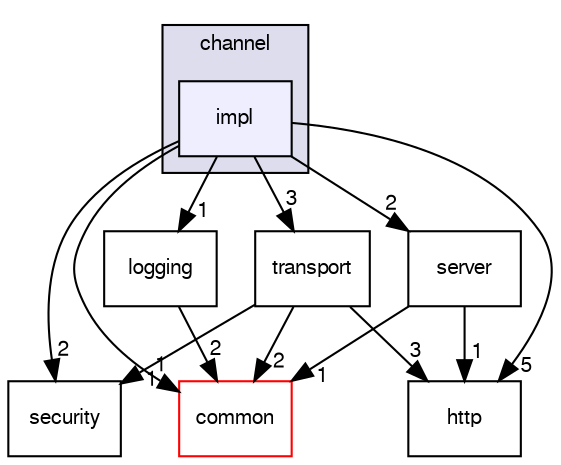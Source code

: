 digraph "/var/lib/jenkins/workspace/kaa_public/client/client-multi/client-cpp/kaa/channel/impl" {
  bgcolor=transparent;
  compound=true
  node [ fontsize="10", fontname="FreeSans"];
  edge [ labelfontsize="10", labelfontname="FreeSans"];
  subgraph clusterdir_cc7a0b3e40e6d5784f28ccb8570c48e4 {
    graph [ bgcolor="#ddddee", pencolor="black", label="channel" fontname="FreeSans", fontsize="10", URL="dir_cc7a0b3e40e6d5784f28ccb8570c48e4.html"]
  dir_367465dc18542d5d6ad41eefb70365d4 [shape=box, label="impl", style="filled", fillcolor="#eeeeff", pencolor="black", URL="dir_367465dc18542d5d6ad41eefb70365d4.html"];
  }
  dir_df20f24f029659e03fbe9cdf03b10898 [shape=box label="transport" URL="dir_df20f24f029659e03fbe9cdf03b10898.html"];
  dir_9fb7f8bcf48ca3c47d016ee34a56c8d8 [shape=box label="security" URL="dir_9fb7f8bcf48ca3c47d016ee34a56c8d8.html"];
  dir_f09aedf21136cf3760d7f5c15a2e0d3d [shape=box label="common" color="red" URL="dir_f09aedf21136cf3760d7f5c15a2e0d3d.html"];
  dir_fd0b26a6e318d112f76d3dd91551c994 [shape=box label="server" URL="dir_fd0b26a6e318d112f76d3dd91551c994.html"];
  dir_29da63f426919693d12b624c455b29e0 [shape=box label="http" URL="dir_29da63f426919693d12b624c455b29e0.html"];
  dir_0570cb3da8df100b0aae6c5ed4d4516b [shape=box label="logging" URL="dir_0570cb3da8df100b0aae6c5ed4d4516b.html"];
  dir_df20f24f029659e03fbe9cdf03b10898->dir_9fb7f8bcf48ca3c47d016ee34a56c8d8 [headlabel="1", labeldistance=1.5 headhref="dir_000069_000068.html"];
  dir_df20f24f029659e03fbe9cdf03b10898->dir_f09aedf21136cf3760d7f5c15a2e0d3d [headlabel="2", labeldistance=1.5 headhref="dir_000069_000046.html"];
  dir_df20f24f029659e03fbe9cdf03b10898->dir_29da63f426919693d12b624c455b29e0 [headlabel="3", labeldistance=1.5 headhref="dir_000069_000060.html"];
  dir_367465dc18542d5d6ad41eefb70365d4->dir_df20f24f029659e03fbe9cdf03b10898 [headlabel="3", labeldistance=1.5 headhref="dir_000043_000069.html"];
  dir_367465dc18542d5d6ad41eefb70365d4->dir_9fb7f8bcf48ca3c47d016ee34a56c8d8 [headlabel="2", labeldistance=1.5 headhref="dir_000043_000068.html"];
  dir_367465dc18542d5d6ad41eefb70365d4->dir_f09aedf21136cf3760d7f5c15a2e0d3d [headlabel="1", labeldistance=1.5 headhref="dir_000043_000046.html"];
  dir_367465dc18542d5d6ad41eefb70365d4->dir_fd0b26a6e318d112f76d3dd91551c994 [headlabel="2", labeldistance=1.5 headhref="dir_000043_000044.html"];
  dir_367465dc18542d5d6ad41eefb70365d4->dir_29da63f426919693d12b624c455b29e0 [headlabel="5", labeldistance=1.5 headhref="dir_000043_000060.html"];
  dir_367465dc18542d5d6ad41eefb70365d4->dir_0570cb3da8df100b0aae6c5ed4d4516b [headlabel="1", labeldistance=1.5 headhref="dir_000043_000063.html"];
  dir_fd0b26a6e318d112f76d3dd91551c994->dir_f09aedf21136cf3760d7f5c15a2e0d3d [headlabel="1", labeldistance=1.5 headhref="dir_000044_000046.html"];
  dir_fd0b26a6e318d112f76d3dd91551c994->dir_29da63f426919693d12b624c455b29e0 [headlabel="1", labeldistance=1.5 headhref="dir_000044_000060.html"];
  dir_0570cb3da8df100b0aae6c5ed4d4516b->dir_f09aedf21136cf3760d7f5c15a2e0d3d [headlabel="2", labeldistance=1.5 headhref="dir_000063_000046.html"];
}
